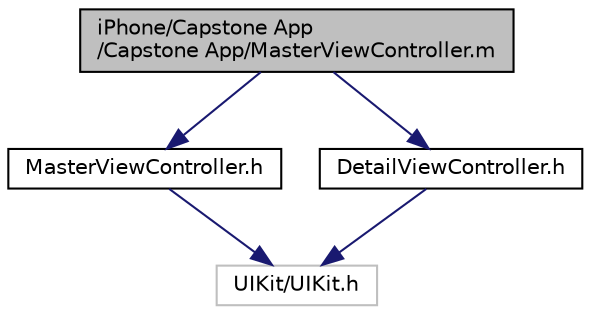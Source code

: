 digraph "iPhone/Capstone App/Capstone App/MasterViewController.m"
{
  edge [fontname="Helvetica",fontsize="10",labelfontname="Helvetica",labelfontsize="10"];
  node [fontname="Helvetica",fontsize="10",shape=record];
  Node1 [label="iPhone/Capstone App\l/Capstone App/MasterViewController.m",height=0.2,width=0.4,color="black", fillcolor="grey75", style="filled" fontcolor="black"];
  Node1 -> Node2 [color="midnightblue",fontsize="10",style="solid"];
  Node2 [label="MasterViewController.h",height=0.2,width=0.4,color="black", fillcolor="white", style="filled",URL="$_master_view_controller_8h.html"];
  Node2 -> Node3 [color="midnightblue",fontsize="10",style="solid"];
  Node3 [label="UIKit/UIKit.h",height=0.2,width=0.4,color="grey75", fillcolor="white", style="filled"];
  Node1 -> Node4 [color="midnightblue",fontsize="10",style="solid"];
  Node4 [label="DetailViewController.h",height=0.2,width=0.4,color="black", fillcolor="white", style="filled",URL="$_detail_view_controller_8h.html"];
  Node4 -> Node3 [color="midnightblue",fontsize="10",style="solid"];
}

